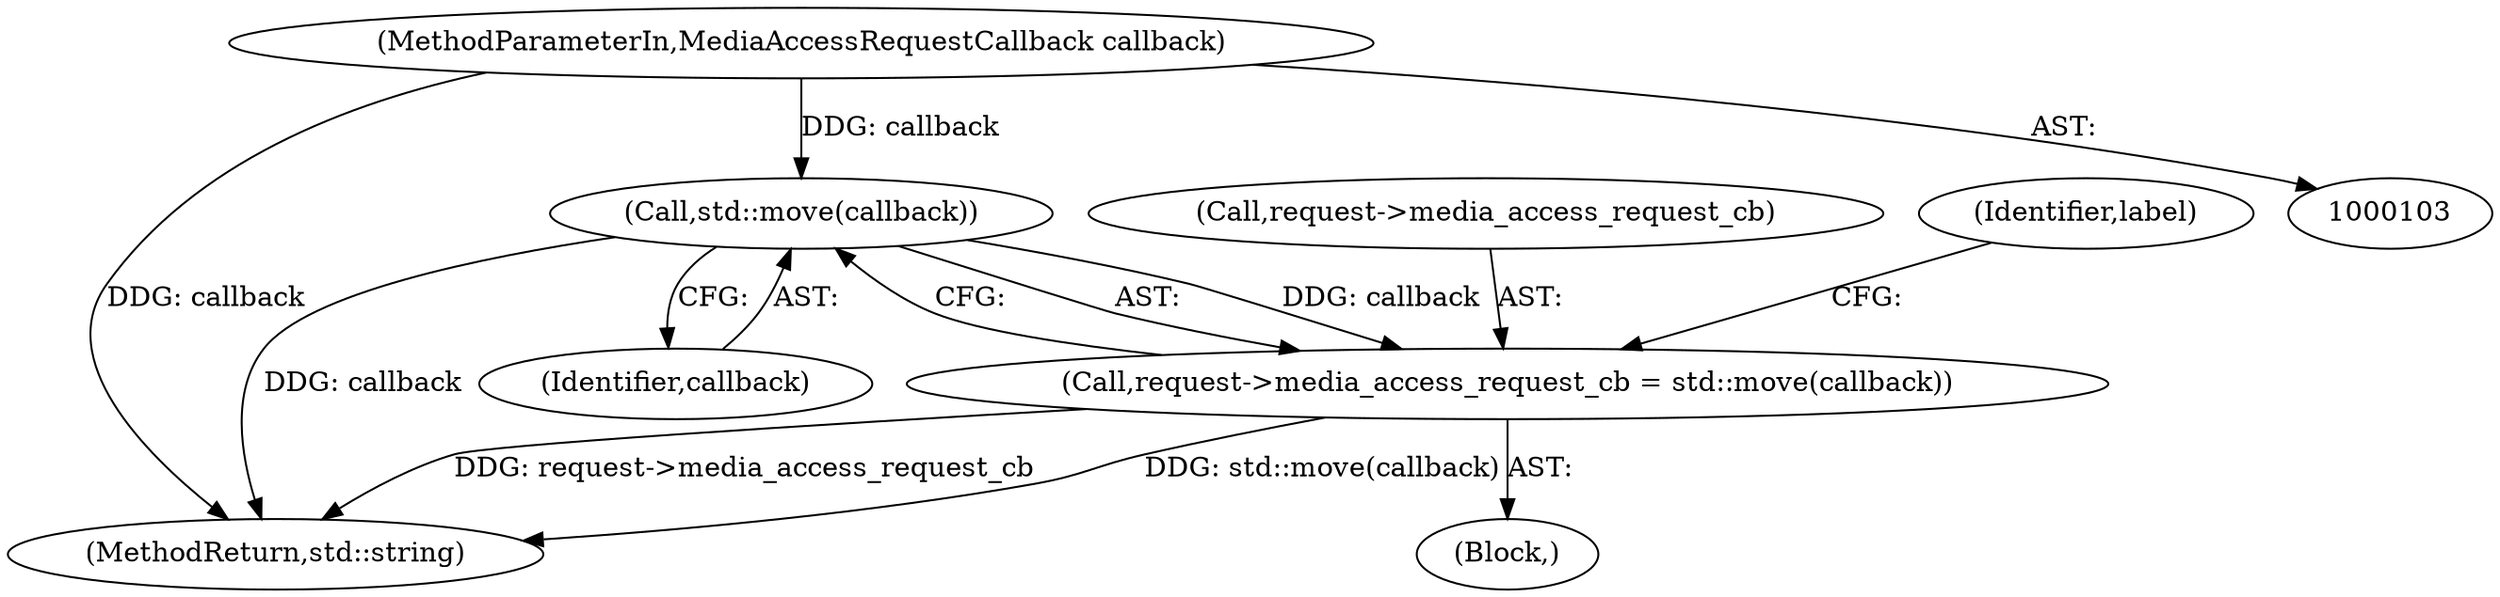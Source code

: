 digraph "0_Chrome_971548cdca2d4c0a6fedd3db0c94372c2a27eac3_14@API" {
"1000124" [label="(Call,std::move(callback))"];
"1000110" [label="(MethodParameterIn,MediaAccessRequestCallback callback)"];
"1000120" [label="(Call,request->media_access_request_cb = std::move(callback))"];
"1000121" [label="(Call,request->media_access_request_cb)"];
"1000110" [label="(MethodParameterIn,MediaAccessRequestCallback callback)"];
"1000120" [label="(Call,request->media_access_request_cb = std::move(callback))"];
"1000124" [label="(Call,std::move(callback))"];
"1000125" [label="(Identifier,callback)"];
"1000129" [label="(MethodReturn,std::string)"];
"1000128" [label="(Identifier,label)"];
"1000111" [label="(Block,)"];
"1000124" -> "1000120"  [label="AST: "];
"1000124" -> "1000125"  [label="CFG: "];
"1000125" -> "1000124"  [label="AST: "];
"1000120" -> "1000124"  [label="CFG: "];
"1000124" -> "1000129"  [label="DDG: callback"];
"1000124" -> "1000120"  [label="DDG: callback"];
"1000110" -> "1000124"  [label="DDG: callback"];
"1000110" -> "1000103"  [label="AST: "];
"1000110" -> "1000129"  [label="DDG: callback"];
"1000120" -> "1000111"  [label="AST: "];
"1000121" -> "1000120"  [label="AST: "];
"1000128" -> "1000120"  [label="CFG: "];
"1000120" -> "1000129"  [label="DDG: request->media_access_request_cb"];
"1000120" -> "1000129"  [label="DDG: std::move(callback)"];
}
